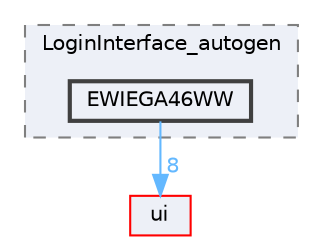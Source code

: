 digraph "EWIEGA46WW"
{
 // LATEX_PDF_SIZE
  bgcolor="transparent";
  edge [fontname=Helvetica,fontsize=10,labelfontname=Helvetica,labelfontsize=10];
  node [fontname=Helvetica,fontsize=10,shape=box,height=0.2,width=0.4];
  compound=true
  subgraph clusterdir_cca6c2c99bfc0601486f765c649f64c9 {
    graph [ bgcolor="#edf0f7", pencolor="grey50", label="LoginInterface_autogen", fontname=Helvetica,fontsize=10 style="filled,dashed", URL="dir_cca6c2c99bfc0601486f765c649f64c9.html",tooltip=""]
  dir_07f7bd79ff171b61358e0c458dd037bf [label="EWIEGA46WW", fillcolor="#edf0f7", color="grey25", style="filled,bold", URL="dir_07f7bd79ff171b61358e0c458dd037bf.html",tooltip=""];
  }
  dir_1788f8309b1a812dcb800a185471cf6c [label="ui", fillcolor="#edf0f7", color="red", style="filled", URL="dir_1788f8309b1a812dcb800a185471cf6c.html",tooltip=""];
  dir_07f7bd79ff171b61358e0c458dd037bf->dir_1788f8309b1a812dcb800a185471cf6c [headlabel="8", labeldistance=1.5 headhref="dir_000109_000351.html" href="dir_000109_000351.html" color="steelblue1" fontcolor="steelblue1"];
}
